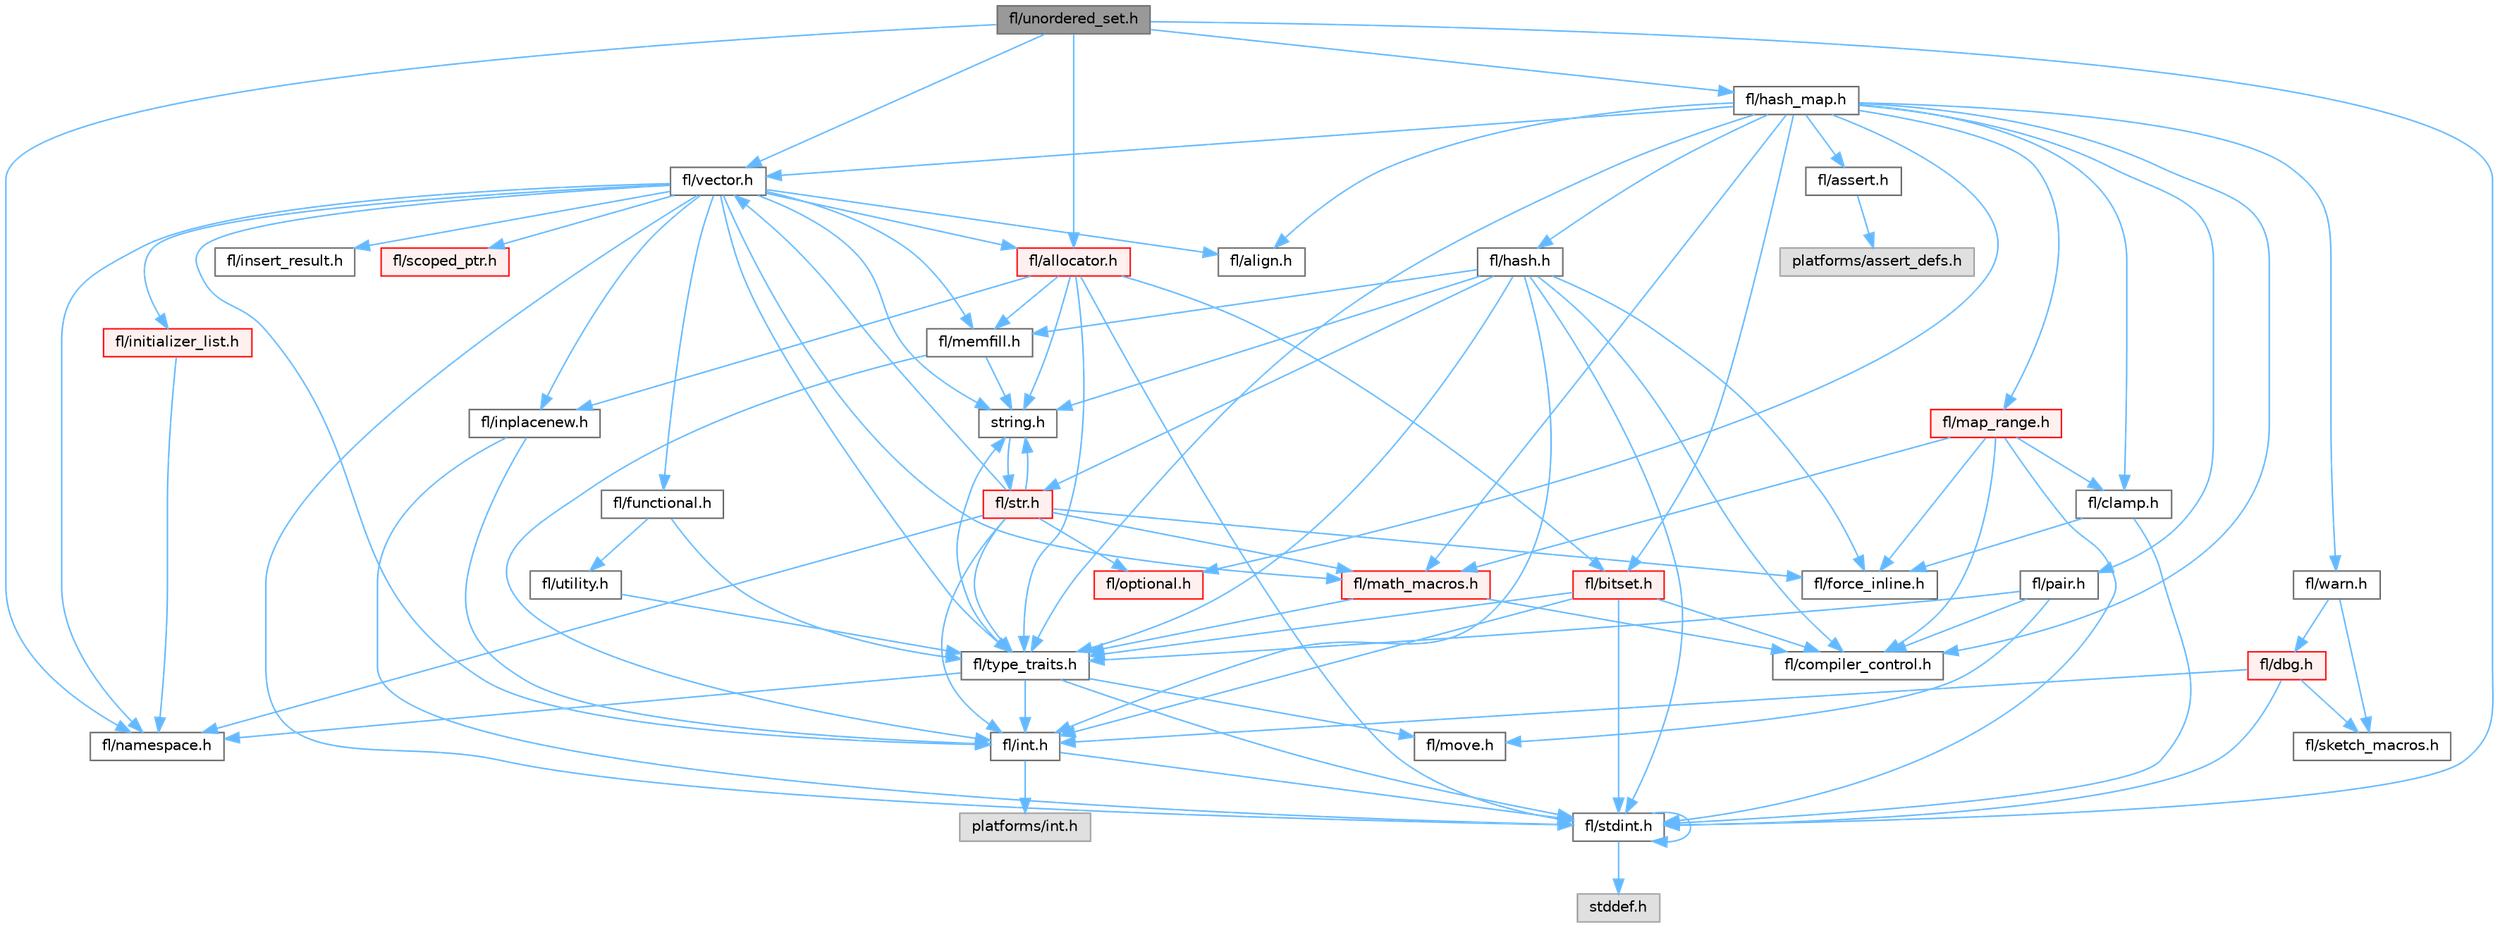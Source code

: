 digraph "fl/unordered_set.h"
{
 // INTERACTIVE_SVG=YES
 // LATEX_PDF_SIZE
  bgcolor="transparent";
  edge [fontname=Helvetica,fontsize=10,labelfontname=Helvetica,labelfontsize=10];
  node [fontname=Helvetica,fontsize=10,shape=box,height=0.2,width=0.4];
  Node1 [id="Node000001",label="fl/unordered_set.h",height=0.2,width=0.4,color="gray40", fillcolor="grey60", style="filled", fontcolor="black",tooltip=" "];
  Node1 -> Node2 [id="edge1_Node000001_Node000002",color="steelblue1",style="solid",tooltip=" "];
  Node2 [id="Node000002",label="fl/stdint.h",height=0.2,width=0.4,color="grey40", fillcolor="white", style="filled",URL="$df/dd8/stdint_8h.html",tooltip=" "];
  Node2 -> Node3 [id="edge2_Node000002_Node000003",color="steelblue1",style="solid",tooltip=" "];
  Node3 [id="Node000003",label="stddef.h",height=0.2,width=0.4,color="grey60", fillcolor="#E0E0E0", style="filled",tooltip=" "];
  Node2 -> Node2 [id="edge3_Node000002_Node000002",color="steelblue1",style="solid",tooltip=" "];
  Node1 -> Node4 [id="edge4_Node000001_Node000004",color="steelblue1",style="solid",tooltip=" "];
  Node4 [id="Node000004",label="fl/namespace.h",height=0.2,width=0.4,color="grey40", fillcolor="white", style="filled",URL="$df/d2a/namespace_8h.html",tooltip="Implements the FastLED namespace macros."];
  Node1 -> Node5 [id="edge5_Node000001_Node000005",color="steelblue1",style="solid",tooltip=" "];
  Node5 [id="Node000005",label="fl/vector.h",height=0.2,width=0.4,color="grey40", fillcolor="white", style="filled",URL="$d6/d68/vector_8h.html",tooltip=" "];
  Node5 -> Node2 [id="edge6_Node000005_Node000002",color="steelblue1",style="solid",tooltip=" "];
  Node5 -> Node6 [id="edge7_Node000005_Node000006",color="steelblue1",style="solid",tooltip=" "];
  Node6 [id="Node000006",label="fl/int.h",height=0.2,width=0.4,color="grey40", fillcolor="white", style="filled",URL="$d3/d7e/int_8h.html",tooltip=" "];
  Node6 -> Node2 [id="edge8_Node000006_Node000002",color="steelblue1",style="solid",tooltip=" "];
  Node6 -> Node7 [id="edge9_Node000006_Node000007",color="steelblue1",style="solid",tooltip=" "];
  Node7 [id="Node000007",label="platforms/int.h",height=0.2,width=0.4,color="grey60", fillcolor="#E0E0E0", style="filled",tooltip=" "];
  Node5 -> Node8 [id="edge10_Node000005_Node000008",color="steelblue1",style="solid",tooltip=" "];
  Node8 [id="Node000008",label="string.h",height=0.2,width=0.4,color="grey40", fillcolor="white", style="filled",URL="$da/d66/string_8h.html",tooltip=" "];
  Node8 -> Node9 [id="edge11_Node000008_Node000009",color="steelblue1",style="solid",tooltip=" "];
  Node9 [id="Node000009",label="fl/str.h",height=0.2,width=0.4,color="red", fillcolor="#FFF0F0", style="filled",URL="$d1/d93/str_8h.html",tooltip=" "];
  Node9 -> Node6 [id="edge12_Node000009_Node000006",color="steelblue1",style="solid",tooltip=" "];
  Node9 -> Node8 [id="edge13_Node000009_Node000008",color="steelblue1",style="solid",tooltip=" "];
  Node9 -> Node16 [id="edge14_Node000009_Node000016",color="steelblue1",style="solid",tooltip=" "];
  Node16 [id="Node000016",label="fl/math_macros.h",height=0.2,width=0.4,color="red", fillcolor="#FFF0F0", style="filled",URL="$d8/db8/math__macros_8h.html",tooltip=" "];
  Node16 -> Node17 [id="edge15_Node000016_Node000017",color="steelblue1",style="solid",tooltip=" "];
  Node17 [id="Node000017",label="fl/compiler_control.h",height=0.2,width=0.4,color="grey40", fillcolor="white", style="filled",URL="$d4/d54/compiler__control_8h.html",tooltip=" "];
  Node16 -> Node18 [id="edge16_Node000016_Node000018",color="steelblue1",style="solid",tooltip=" "];
  Node18 [id="Node000018",label="fl/type_traits.h",height=0.2,width=0.4,color="grey40", fillcolor="white", style="filled",URL="$df/d63/type__traits_8h.html",tooltip=" "];
  Node18 -> Node8 [id="edge17_Node000018_Node000008",color="steelblue1",style="solid",tooltip=" "];
  Node18 -> Node2 [id="edge18_Node000018_Node000002",color="steelblue1",style="solid",tooltip=" "];
  Node18 -> Node4 [id="edge19_Node000018_Node000004",color="steelblue1",style="solid",tooltip=" "];
  Node18 -> Node19 [id="edge20_Node000018_Node000019",color="steelblue1",style="solid",tooltip=" "];
  Node19 [id="Node000019",label="fl/move.h",height=0.2,width=0.4,color="grey40", fillcolor="white", style="filled",URL="$d9/d83/move_8h.html",tooltip=" "];
  Node18 -> Node6 [id="edge21_Node000018_Node000006",color="steelblue1",style="solid",tooltip=" "];
  Node9 -> Node4 [id="edge22_Node000009_Node000004",color="steelblue1",style="solid",tooltip=" "];
  Node9 -> Node46 [id="edge23_Node000009_Node000046",color="steelblue1",style="solid",tooltip=" "];
  Node46 [id="Node000046",label="fl/optional.h",height=0.2,width=0.4,color="red", fillcolor="#FFF0F0", style="filled",URL="$dc/d62/optional_8h.html",tooltip=" "];
  Node9 -> Node18 [id="edge24_Node000009_Node000018",color="steelblue1",style="solid",tooltip=" "];
  Node9 -> Node5 [id="edge25_Node000009_Node000005",color="steelblue1",style="solid",tooltip=" "];
  Node9 -> Node14 [id="edge26_Node000009_Node000014",color="steelblue1",style="solid",tooltip=" "];
  Node14 [id="Node000014",label="fl/force_inline.h",height=0.2,width=0.4,color="grey40", fillcolor="white", style="filled",URL="$d4/d64/force__inline_8h.html",tooltip=" "];
  Node5 -> Node49 [id="edge27_Node000005_Node000049",color="steelblue1",style="solid",tooltip=" "];
  Node49 [id="Node000049",label="fl/functional.h",height=0.2,width=0.4,color="grey40", fillcolor="white", style="filled",URL="$d8/dea/functional_8h.html",tooltip=" "];
  Node49 -> Node18 [id="edge28_Node000049_Node000018",color="steelblue1",style="solid",tooltip=" "];
  Node49 -> Node24 [id="edge29_Node000049_Node000024",color="steelblue1",style="solid",tooltip=" "];
  Node24 [id="Node000024",label="fl/utility.h",height=0.2,width=0.4,color="grey40", fillcolor="white", style="filled",URL="$d5/d47/utility_8h.html",tooltip=" "];
  Node24 -> Node18 [id="edge30_Node000024_Node000018",color="steelblue1",style="solid",tooltip=" "];
  Node5 -> Node26 [id="edge31_Node000005_Node000026",color="steelblue1",style="solid",tooltip=" "];
  Node26 [id="Node000026",label="fl/initializer_list.h",height=0.2,width=0.4,color="red", fillcolor="#FFF0F0", style="filled",URL="$d6/d23/initializer__list_8h.html",tooltip=" "];
  Node26 -> Node4 [id="edge32_Node000026_Node000004",color="steelblue1",style="solid",tooltip=" "];
  Node5 -> Node50 [id="edge33_Node000005_Node000050",color="steelblue1",style="solid",tooltip=" "];
  Node50 [id="Node000050",label="fl/insert_result.h",height=0.2,width=0.4,color="grey40", fillcolor="white", style="filled",URL="$d1/d22/insert__result_8h.html",tooltip=" "];
  Node5 -> Node16 [id="edge34_Node000005_Node000016",color="steelblue1",style="solid",tooltip=" "];
  Node5 -> Node32 [id="edge35_Node000005_Node000032",color="steelblue1",style="solid",tooltip=" "];
  Node32 [id="Node000032",label="fl/memfill.h",height=0.2,width=0.4,color="grey40", fillcolor="white", style="filled",URL="$d0/dda/memfill_8h.html",tooltip=" "];
  Node32 -> Node8 [id="edge36_Node000032_Node000008",color="steelblue1",style="solid",tooltip=" "];
  Node32 -> Node6 [id="edge37_Node000032_Node000006",color="steelblue1",style="solid",tooltip=" "];
  Node5 -> Node4 [id="edge38_Node000005_Node000004",color="steelblue1",style="solid",tooltip=" "];
  Node5 -> Node29 [id="edge39_Node000005_Node000029",color="steelblue1",style="solid",tooltip=" "];
  Node29 [id="Node000029",label="fl/allocator.h",height=0.2,width=0.4,color="red", fillcolor="#FFF0F0", style="filled",URL="$da/da9/allocator_8h.html",tooltip=" "];
  Node29 -> Node8 [id="edge40_Node000029_Node000008",color="steelblue1",style="solid",tooltip=" "];
  Node29 -> Node31 [id="edge41_Node000029_Node000031",color="steelblue1",style="solid",tooltip=" "];
  Node31 [id="Node000031",label="fl/inplacenew.h",height=0.2,width=0.4,color="grey40", fillcolor="white", style="filled",URL="$db/d36/inplacenew_8h.html",tooltip=" "];
  Node31 -> Node2 [id="edge42_Node000031_Node000002",color="steelblue1",style="solid",tooltip=" "];
  Node31 -> Node6 [id="edge43_Node000031_Node000006",color="steelblue1",style="solid",tooltip=" "];
  Node29 -> Node32 [id="edge44_Node000029_Node000032",color="steelblue1",style="solid",tooltip=" "];
  Node29 -> Node18 [id="edge45_Node000029_Node000018",color="steelblue1",style="solid",tooltip=" "];
  Node29 -> Node2 [id="edge46_Node000029_Node000002",color="steelblue1",style="solid",tooltip=" "];
  Node29 -> Node35 [id="edge47_Node000029_Node000035",color="steelblue1",style="solid",tooltip=" "];
  Node35 [id="Node000035",label="fl/bitset.h",height=0.2,width=0.4,color="red", fillcolor="#FFF0F0", style="filled",URL="$d1/d69/bitset_8h.html",tooltip=" "];
  Node35 -> Node18 [id="edge48_Node000035_Node000018",color="steelblue1",style="solid",tooltip=" "];
  Node35 -> Node2 [id="edge49_Node000035_Node000002",color="steelblue1",style="solid",tooltip=" "];
  Node35 -> Node6 [id="edge50_Node000035_Node000006",color="steelblue1",style="solid",tooltip=" "];
  Node35 -> Node17 [id="edge51_Node000035_Node000017",color="steelblue1",style="solid",tooltip=" "];
  Node5 -> Node22 [id="edge52_Node000005_Node000022",color="steelblue1",style="solid",tooltip=" "];
  Node22 [id="Node000022",label="fl/scoped_ptr.h",height=0.2,width=0.4,color="red", fillcolor="#FFF0F0", style="filled",URL="$d0/d44/scoped__ptr_8h.html",tooltip=" "];
  Node5 -> Node18 [id="edge53_Node000005_Node000018",color="steelblue1",style="solid",tooltip=" "];
  Node5 -> Node31 [id="edge54_Node000005_Node000031",color="steelblue1",style="solid",tooltip=" "];
  Node5 -> Node44 [id="edge55_Node000005_Node000044",color="steelblue1",style="solid",tooltip=" "];
  Node44 [id="Node000044",label="fl/align.h",height=0.2,width=0.4,color="grey40", fillcolor="white", style="filled",URL="$d1/ddf/align_8h.html",tooltip=" "];
  Node1 -> Node51 [id="edge56_Node000001_Node000051",color="steelblue1",style="solid",tooltip=" "];
  Node51 [id="Node000051",label="fl/hash_map.h",height=0.2,width=0.4,color="grey40", fillcolor="white", style="filled",URL="$d6/d13/hash__map_8h.html",tooltip=" "];
  Node51 -> Node52 [id="edge57_Node000051_Node000052",color="steelblue1",style="solid",tooltip=" "];
  Node52 [id="Node000052",label="fl/assert.h",height=0.2,width=0.4,color="grey40", fillcolor="white", style="filled",URL="$dc/da7/assert_8h.html",tooltip=" "];
  Node52 -> Node53 [id="edge58_Node000052_Node000053",color="steelblue1",style="solid",tooltip=" "];
  Node53 [id="Node000053",label="platforms/assert_defs.h",height=0.2,width=0.4,color="grey60", fillcolor="#E0E0E0", style="filled",tooltip=" "];
  Node51 -> Node35 [id="edge59_Node000051_Node000035",color="steelblue1",style="solid",tooltip=" "];
  Node51 -> Node13 [id="edge60_Node000051_Node000013",color="steelblue1",style="solid",tooltip=" "];
  Node13 [id="Node000013",label="fl/clamp.h",height=0.2,width=0.4,color="grey40", fillcolor="white", style="filled",URL="$d6/dd3/clamp_8h.html",tooltip=" "];
  Node13 -> Node2 [id="edge61_Node000013_Node000002",color="steelblue1",style="solid",tooltip=" "];
  Node13 -> Node14 [id="edge62_Node000013_Node000014",color="steelblue1",style="solid",tooltip=" "];
  Node51 -> Node54 [id="edge63_Node000051_Node000054",color="steelblue1",style="solid",tooltip=" "];
  Node54 [id="Node000054",label="fl/hash.h",height=0.2,width=0.4,color="grey40", fillcolor="white", style="filled",URL="$db/dfb/hash_8h.html",tooltip=" "];
  Node54 -> Node9 [id="edge64_Node000054_Node000009",color="steelblue1",style="solid",tooltip=" "];
  Node54 -> Node18 [id="edge65_Node000054_Node000018",color="steelblue1",style="solid",tooltip=" "];
  Node54 -> Node6 [id="edge66_Node000054_Node000006",color="steelblue1",style="solid",tooltip=" "];
  Node54 -> Node2 [id="edge67_Node000054_Node000002",color="steelblue1",style="solid",tooltip=" "];
  Node54 -> Node14 [id="edge68_Node000054_Node000014",color="steelblue1",style="solid",tooltip=" "];
  Node54 -> Node32 [id="edge69_Node000054_Node000032",color="steelblue1",style="solid",tooltip=" "];
  Node54 -> Node8 [id="edge70_Node000054_Node000008",color="steelblue1",style="solid",tooltip=" "];
  Node54 -> Node17 [id="edge71_Node000054_Node000017",color="steelblue1",style="solid",tooltip=" "];
  Node51 -> Node15 [id="edge72_Node000051_Node000015",color="steelblue1",style="solid",tooltip=" "];
  Node15 [id="Node000015",label="fl/map_range.h",height=0.2,width=0.4,color="red", fillcolor="#FFF0F0", style="filled",URL="$d1/d47/map__range_8h.html",tooltip=" "];
  Node15 -> Node2 [id="edge73_Node000015_Node000002",color="steelblue1",style="solid",tooltip=" "];
  Node15 -> Node13 [id="edge74_Node000015_Node000013",color="steelblue1",style="solid",tooltip=" "];
  Node15 -> Node14 [id="edge75_Node000015_Node000014",color="steelblue1",style="solid",tooltip=" "];
  Node15 -> Node16 [id="edge76_Node000015_Node000016",color="steelblue1",style="solid",tooltip=" "];
  Node15 -> Node17 [id="edge77_Node000015_Node000017",color="steelblue1",style="solid",tooltip=" "];
  Node51 -> Node46 [id="edge78_Node000051_Node000046",color="steelblue1",style="solid",tooltip=" "];
  Node51 -> Node55 [id="edge79_Node000051_Node000055",color="steelblue1",style="solid",tooltip=" "];
  Node55 [id="Node000055",label="fl/pair.h",height=0.2,width=0.4,color="grey40", fillcolor="white", style="filled",URL="$d3/d41/pair_8h.html",tooltip=" "];
  Node55 -> Node19 [id="edge80_Node000055_Node000019",color="steelblue1",style="solid",tooltip=" "];
  Node55 -> Node17 [id="edge81_Node000055_Node000017",color="steelblue1",style="solid",tooltip=" "];
  Node55 -> Node18 [id="edge82_Node000055_Node000018",color="steelblue1",style="solid",tooltip=" "];
  Node51 -> Node18 [id="edge83_Node000051_Node000018",color="steelblue1",style="solid",tooltip=" "];
  Node51 -> Node5 [id="edge84_Node000051_Node000005",color="steelblue1",style="solid",tooltip=" "];
  Node51 -> Node56 [id="edge85_Node000051_Node000056",color="steelblue1",style="solid",tooltip=" "];
  Node56 [id="Node000056",label="fl/warn.h",height=0.2,width=0.4,color="grey40", fillcolor="white", style="filled",URL="$de/d77/warn_8h.html",tooltip=" "];
  Node56 -> Node57 [id="edge86_Node000056_Node000057",color="steelblue1",style="solid",tooltip=" "];
  Node57 [id="Node000057",label="fl/dbg.h",height=0.2,width=0.4,color="red", fillcolor="#FFF0F0", style="filled",URL="$d6/d01/dbg_8h.html",tooltip=" "];
  Node57 -> Node67 [id="edge87_Node000057_Node000067",color="steelblue1",style="solid",tooltip=" "];
  Node67 [id="Node000067",label="fl/sketch_macros.h",height=0.2,width=0.4,color="grey40", fillcolor="white", style="filled",URL="$d1/dbc/sketch__macros_8h.html",tooltip=" "];
  Node57 -> Node6 [id="edge88_Node000057_Node000006",color="steelblue1",style="solid",tooltip=" "];
  Node57 -> Node2 [id="edge89_Node000057_Node000002",color="steelblue1",style="solid",tooltip=" "];
  Node56 -> Node67 [id="edge90_Node000056_Node000067",color="steelblue1",style="solid",tooltip=" "];
  Node51 -> Node44 [id="edge91_Node000051_Node000044",color="steelblue1",style="solid",tooltip=" "];
  Node51 -> Node17 [id="edge92_Node000051_Node000017",color="steelblue1",style="solid",tooltip=" "];
  Node51 -> Node16 [id="edge93_Node000051_Node000016",color="steelblue1",style="solid",tooltip=" "];
  Node1 -> Node29 [id="edge94_Node000001_Node000029",color="steelblue1",style="solid",tooltip=" "];
}
